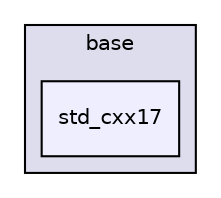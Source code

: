 digraph "include/deal.II/base/std_cxx17" {
  compound=true
  node [ fontsize="10", fontname="Helvetica"];
  edge [ labelfontsize="10", labelfontname="Helvetica"];
  subgraph clusterdir_90a2ad6518b731f1dc196d14153b8b6b {
    graph [ bgcolor="#ddddee", pencolor="black", label="base" fontname="Helvetica", fontsize="10", URL="dir_90a2ad6518b731f1dc196d14153b8b6b.html"]
  dir_89b103bfb09ac9e938409642066ed707 [shape=box, label="std_cxx17", style="filled", fillcolor="#eeeeff", pencolor="black", URL="dir_89b103bfb09ac9e938409642066ed707.html"];
  }
}
